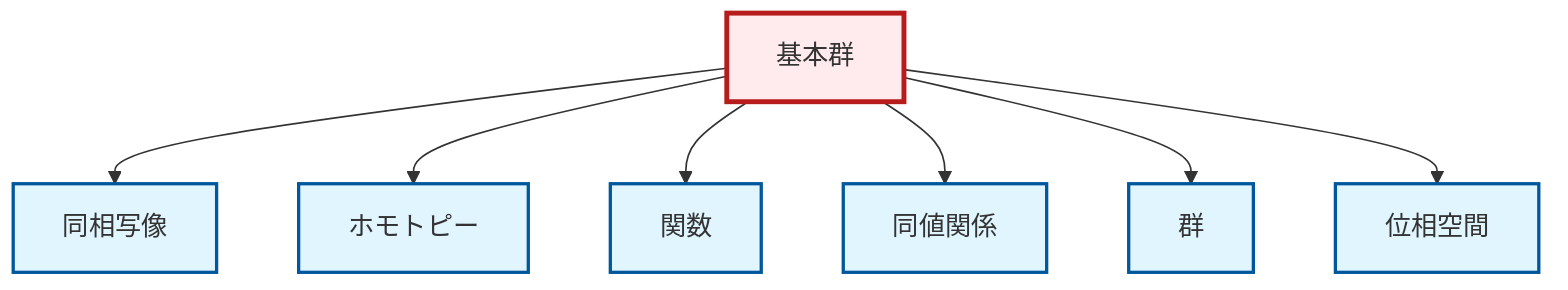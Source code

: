 graph TD
    classDef definition fill:#e1f5fe,stroke:#01579b,stroke-width:2px
    classDef theorem fill:#f3e5f5,stroke:#4a148c,stroke-width:2px
    classDef axiom fill:#fff3e0,stroke:#e65100,stroke-width:2px
    classDef example fill:#e8f5e9,stroke:#1b5e20,stroke-width:2px
    classDef current fill:#ffebee,stroke:#b71c1c,stroke-width:3px
    def-function["関数"]:::definition
    def-group["群"]:::definition
    def-equivalence-relation["同値関係"]:::definition
    def-topological-space["位相空間"]:::definition
    def-fundamental-group["基本群"]:::definition
    def-homotopy["ホモトピー"]:::definition
    def-homeomorphism["同相写像"]:::definition
    def-fundamental-group --> def-homeomorphism
    def-fundamental-group --> def-homotopy
    def-fundamental-group --> def-function
    def-fundamental-group --> def-equivalence-relation
    def-fundamental-group --> def-group
    def-fundamental-group --> def-topological-space
    class def-fundamental-group current
